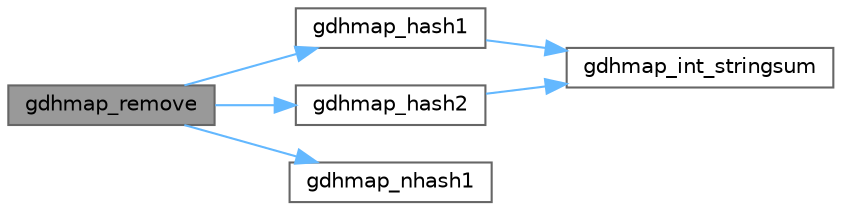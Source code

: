 digraph "gdhmap_remove"
{
 // INTERACTIVE_SVG=YES
 // LATEX_PDF_SIZE
  bgcolor="transparent";
  edge [fontname=Helvetica,fontsize=10,labelfontname=Helvetica,labelfontsize=10];
  node [fontname=Helvetica,fontsize=10,shape=box,height=0.2,width=0.4];
  rankdir="LR";
  Node1 [id="Node000001",label="gdhmap_remove",height=0.2,width=0.4,color="gray40", fillcolor="grey60", style="filled", fontcolor="black",tooltip=" "];
  Node1 -> Node2 [id="edge1_Node000001_Node000002",color="steelblue1",style="solid",tooltip=" "];
  Node2 [id="Node000002",label="gdhmap_hash1",height=0.2,width=0.4,color="grey40", fillcolor="white", style="filled",URL="$gdhmap_8c.html#a6165e3ff40a647dc9bb6992ec2e361dd",tooltip=" "];
  Node2 -> Node3 [id="edge2_Node000002_Node000003",color="steelblue1",style="solid",tooltip=" "];
  Node3 [id="Node000003",label="gdhmap_int_stringsum",height=0.2,width=0.4,color="grey40", fillcolor="white", style="filled",URL="$gdhmap_8c.html#a4947098d31eee0f41c89beb58e74e1d4",tooltip=" "];
  Node1 -> Node4 [id="edge3_Node000001_Node000004",color="steelblue1",style="solid",tooltip=" "];
  Node4 [id="Node000004",label="gdhmap_hash2",height=0.2,width=0.4,color="grey40", fillcolor="white", style="filled",URL="$gdhmap_8c.html#a6cf4a6d27a3b20c3e75124e612bf8893",tooltip=" "];
  Node4 -> Node3 [id="edge4_Node000004_Node000003",color="steelblue1",style="solid",tooltip=" "];
  Node1 -> Node5 [id="edge5_Node000001_Node000005",color="steelblue1",style="solid",tooltip=" "];
  Node5 [id="Node000005",label="gdhmap_nhash1",height=0.2,width=0.4,color="grey40", fillcolor="white", style="filled",URL="$gdhmap_8c.html#abc2f0ad253f2061dd0797184b036c78b",tooltip=" "];
}

